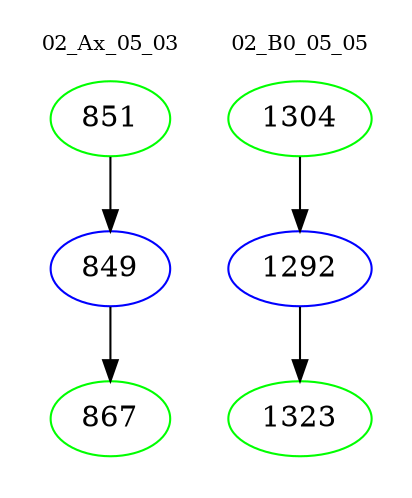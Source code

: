 digraph{
subgraph cluster_0 {
color = white
label = "02_Ax_05_03";
fontsize=10;
T0_851 [label="851", color="green"]
T0_851 -> T0_849 [color="black"]
T0_849 [label="849", color="blue"]
T0_849 -> T0_867 [color="black"]
T0_867 [label="867", color="green"]
}
subgraph cluster_1 {
color = white
label = "02_B0_05_05";
fontsize=10;
T1_1304 [label="1304", color="green"]
T1_1304 -> T1_1292 [color="black"]
T1_1292 [label="1292", color="blue"]
T1_1292 -> T1_1323 [color="black"]
T1_1323 [label="1323", color="green"]
}
}
